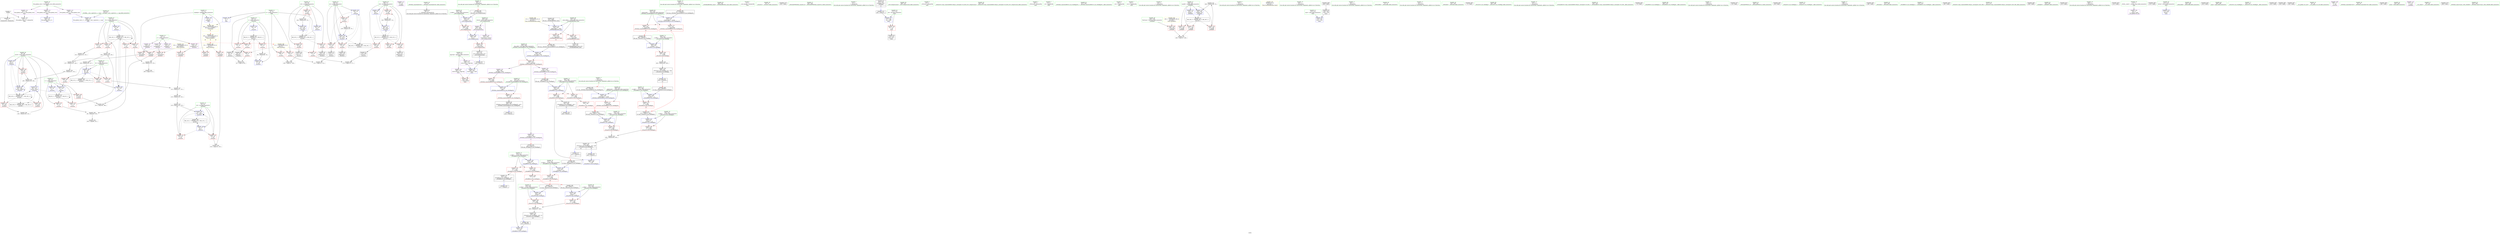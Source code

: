 digraph "SVFG" {
	label="SVFG";

	Node0x55aa714b17e0 [shape=record,color=grey,label="{NodeID: 0\nNullPtr}"];
	Node0x55aa714b17e0 -> Node0x55aa714d5370[style=solid];
	Node0x55aa714b17e0 -> Node0x55aa714d5f90[style=solid];
	Node0x55aa714e7730 [shape=record,color=grey,label="{NodeID: 360\n187 = cmp(185, 186, )\n}"];
	Node0x55aa714d6090 [shape=record,color=blue,label="{NodeID: 194\n53\<--76\ni\<--\n_Z5solvev\n}"];
	Node0x55aa714d6090 -> Node0x55aa714f3490[style=dashed];
	Node0x55aa714d3040 [shape=record,color=purple,label="{NodeID: 111\n255\<--21\n\<--.str.2\n_Z4MAINv\n}"];
	Node0x55aa714d1220 [shape=record,color=green,label="{NodeID: 28\n37\<--43\n_ZNSt8ios_base4InitD1Ev\<--_ZNSt8ios_base4InitD1Ev_field_insensitive\n}"];
	Node0x55aa714d1220 -> Node0x55aa714d5470[style=solid];
	Node0x55aa71510050 [shape=record,color=black,label="{NodeID: 471\n294 = PHI(331, )\n}"];
	Node0x55aa71510050 -> Node0x55aa714de190[style=solid];
	Node0x55aa714de670 [shape=record,color=blue,label="{NodeID: 222\n350\<--346\n__fmtfl.addr\<--__fmtfl\n_ZNSt8ios_base4setfESt13_Ios_FmtflagsS0_\n}"];
	Node0x55aa714de670 -> Node0x55aa714dac00[style=dashed];
	Node0x55aa714d9200 [shape=record,color=red,label="{NodeID: 139\n136\<--59\n\<--M\n_Z5solvev\n}"];
	Node0x55aa714d9200 -> Node0x55aa714d67e0[style=solid];
	Node0x55aa714d3b70 [shape=record,color=green,label="{NodeID: 56\n290\<--291\n_ZSt5fixedRSt8ios_base\<--_ZSt5fixedRSt8ios_base_field_insensitive\n}"];
	Node0x55aa714da8c0 [shape=record,color=red,label="{NodeID: 167\n329\<--320\n\<--__base.addr\n_ZSt5fixedRSt8ios_base\n}"];
	Node0x55aa714da8c0 -> Node0x55aa714d2410[style=solid];
	Node0x55aa714d5470 [shape=record,color=black,label="{NodeID: 84\n36\<--37\n\<--_ZNSt8ios_base4InitD1Ev\nCan only get source location for instruction, argument, global var or function.}"];
	Node0x55aa714cf060 [shape=record,color=green,label="{NodeID: 1\n7\<--1\n__dso_handle\<--dummyObj\nGlob }"];
	Node0x55aa714e78b0 [shape=record,color=grey,label="{NodeID: 361\n81 = cmp(79, 80, )\n}"];
	Node0x55aa714d6160 [shape=record,color=blue,label="{NodeID: 195\n53\<--89\ni\<--inc\n_Z5solvev\n}"];
	Node0x55aa714d6160 -> Node0x55aa714f3490[style=dashed];
	Node0x55aa714d3110 [shape=record,color=purple,label="{NodeID: 112\n455\<--23\nllvm.global_ctors_0\<--llvm.global_ctors\nGlob }"];
	Node0x55aa714d3110 -> Node0x55aa714dbca0[style=solid];
	Node0x55aa714d1320 [shape=record,color=green,label="{NodeID: 29\n50\<--51\n_Z5solvev\<--_Z5solvev_field_insensitive\n}"];
	Node0x55aa715101e0 [shape=record,color=black,label="{NodeID: 472\n302 = PHI()\n}"];
	Node0x55aa714dccd0 [shape=record,color=yellow,style=double,label="{NodeID: 389\n41V_1 = ENCHI(MR_41V_0)\npts\{321 \}\nFun[_ZSt5fixedRSt8ios_base]}"];
	Node0x55aa714dccd0 -> Node0x55aa714de330[style=dashed];
	Node0x55aa714de740 [shape=record,color=blue,label="{NodeID: 223\n352\<--347\n__mask.addr\<--__mask\n_ZNSt8ios_base4setfESt13_Ios_FmtflagsS0_\n}"];
	Node0x55aa714de740 -> Node0x55aa714dacd0[style=dashed];
	Node0x55aa714de740 -> Node0x55aa714dada0[style=dashed];
	Node0x55aa714d92d0 [shape=record,color=red,label="{NodeID: 140\n139\<--59\n\<--M\n_Z5solvev\n}"];
	Node0x55aa714d92d0 -> Node0x55aa714d68b0[style=solid];
	Node0x55aa714d3c70 [shape=record,color=green,label="{NodeID: 57\n292\<--293\n_ZNSolsEPFRSt8ios_baseS0_E\<--_ZNSolsEPFRSt8ios_baseS0_E_field_insensitive\n}"];
	Node0x55aa714da990 [shape=record,color=red,label="{NodeID: 168\n339\<--335\n\<--__n.addr\n_ZSt12setprecisioni\n}"];
	Node0x55aa714da990 -> Node0x55aa714de4d0[style=solid];
	Node0x55aa714d5570 [shape=record,color=black,label="{NodeID: 85\n79\<--78\nconv\<--\n_Z5solvev\n}"];
	Node0x55aa714d5570 -> Node0x55aa714e78b0[style=solid];
	Node0x55aa714cf0f0 [shape=record,color=green,label="{NodeID: 2\n9\<--1\n\<--dummyObj\nCan only get source location for instruction, argument, global var or function.}"];
	Node0x55aa714e7a30 [shape=record,color=grey,label="{NodeID: 362\n115 = cmp(113, 114, )\n}"];
	Node0x55aa714d6230 [shape=record,color=blue,label="{NodeID: 196\n55\<--93\nL\<--\n_Z5solvev\n}"];
	Node0x55aa714d6230 -> Node0x55aa714f6f90[style=dashed];
	Node0x55aa714d3210 [shape=record,color=purple,label="{NodeID: 113\n456\<--23\nllvm.global_ctors_1\<--llvm.global_ctors\nGlob }"];
	Node0x55aa714d3210 -> Node0x55aa714d5e90[style=solid];
	Node0x55aa714d1420 [shape=record,color=green,label="{NodeID: 30\n53\<--54\ni\<--i_field_insensitive\n_Z5solvev\n}"];
	Node0x55aa714d1420 -> Node0x55aa714d89e0[style=solid];
	Node0x55aa714d1420 -> Node0x55aa714d8ab0[style=solid];
	Node0x55aa714d1420 -> Node0x55aa714d8b80[style=solid];
	Node0x55aa714d1420 -> Node0x55aa714d6090[style=solid];
	Node0x55aa714d1420 -> Node0x55aa714d6160[style=solid];
	Node0x55aa715102b0 [shape=record,color=black,label="{NodeID: 473\n305 = PHI(237, )\n}"];
	Node0x55aa715102b0 -> Node0x55aa714de260[style=solid];
	Node0x55aa714de810 [shape=record,color=blue,label="{NodeID: 224\n354\<--361\n__old\<--\n_ZNSt8ios_base4setfESt13_Ios_FmtflagsS0_\n}"];
	Node0x55aa714de810 -> Node0x55aa714dae70[style=dashed];
	Node0x55aa714d93a0 [shape=record,color=red,label="{NodeID: 141\n124\<--61\n\<--cnt\n_Z5solvev\n}"];
	Node0x55aa714d93a0 -> Node0x55aa714e5c30[style=solid];
	Node0x55aa714d3d70 [shape=record,color=green,label="{NodeID: 58\n296\<--297\n_ZSt12setprecisioni\<--_ZSt12setprecisioni_field_insensitive\n}"];
	Node0x55aa714daa60 [shape=record,color=red,label="{NodeID: 169\n342\<--341\n\<--coerce.dive\n_ZSt12setprecisioni\n}"];
	Node0x55aa714daa60 -> Node0x55aa714d24e0[style=solid];
	Node0x55aa714d5640 [shape=record,color=black,label="{NodeID: 86\n84\<--83\nidxprom\<--\n_Z5solvev\n}"];
	Node0x55aa714cf3a0 [shape=record,color=green,label="{NodeID: 3\n15\<--1\n_ZSt3cin\<--dummyObj\nGlob }"];
	Node0x55aa714e7bb0 [shape=record,color=grey,label="{NodeID: 363\n172 = cmp(170, 171, )\n}"];
	Node0x55aa714d6300 [shape=record,color=blue,label="{NodeID: 197\n57\<--95\nR\<--\n_Z5solvev\n}"];
	Node0x55aa714d6300 -> Node0x55aa714f7490[style=dashed];
	Node0x55aa714d3310 [shape=record,color=purple,label="{NodeID: 114\n457\<--23\nllvm.global_ctors_2\<--llvm.global_ctors\nGlob }"];
	Node0x55aa714d3310 -> Node0x55aa714d5f90[style=solid];
	Node0x55aa714d14f0 [shape=record,color=green,label="{NodeID: 31\n55\<--56\nL\<--L_field_insensitive\n_Z5solvev\n}"];
	Node0x55aa714d14f0 -> Node0x55aa714d8c50[style=solid];
	Node0x55aa714d14f0 -> Node0x55aa714d8d20[style=solid];
	Node0x55aa714d14f0 -> Node0x55aa714d6230[style=solid];
	Node0x55aa714d14f0 -> Node0x55aa714d68b0[style=solid];
	Node0x55aa715103e0 [shape=record,color=black,label="{NodeID: 474\n324 = PHI(344, )\n}"];
	Node0x55aa714de8e0 [shape=record,color=blue,label="{NodeID: 225\n385\<--383\n__a.addr\<--__a\n_ZStaNRSt13_Ios_FmtflagsS_\n}"];
	Node0x55aa714de8e0 -> Node0x55aa714db010[style=dashed];
	Node0x55aa714de8e0 -> Node0x55aa714db0e0[style=dashed];
	Node0x55aa714d9470 [shape=record,color=red,label="{NodeID: 142\n132\<--61\n\<--cnt\n_Z5solvev\n}"];
	Node0x55aa714d9470 -> Node0x55aa714e7d30[style=solid];
	Node0x55aa714d3e70 [shape=record,color=green,label="{NodeID: 59\n303\<--304\n_ZStlsIcSt11char_traitsIcEERSt13basic_ostreamIT_T0_ES6_St13_Setprecision\<--_ZStlsIcSt11char_traitsIcEERSt13basic_ostreamIT_T0_ES6_St13_Setprecision_field_insensitive\n}"];
	Node0x55aa714dab30 [shape=record,color=red,label="{NodeID: 170\n359\<--348\nthis1\<--this.addr\n_ZNSt8ios_base4setfESt13_Ios_FmtflagsS0_\n}"];
	Node0x55aa714dab30 -> Node0x55aa714d81c0[style=solid];
	Node0x55aa714dab30 -> Node0x55aa714d8290[style=solid];
	Node0x55aa714dab30 -> Node0x55aa714d8360[style=solid];
	Node0x55aa714d5710 [shape=record,color=black,label="{NodeID: 87\n113\<--112\nconv6\<--\n_Z5solvev\n}"];
	Node0x55aa714d5710 -> Node0x55aa714e7a30[style=solid];
	Node0x55aa714cf430 [shape=record,color=green,label="{NodeID: 4\n16\<--1\n_ZSt4cout\<--dummyObj\nGlob }"];
	Node0x55aa714e7d30 [shape=record,color=grey,label="{NodeID: 364\n134 = cmp(132, 133, )\n}"];
	Node0x55aa714d63d0 [shape=record,color=blue,label="{NodeID: 198\n59\<--106\nM\<--div\n_Z5solvev\n}"];
	Node0x55aa714d63d0 -> Node0x55aa714d9130[style=dashed];
	Node0x55aa714d63d0 -> Node0x55aa714d9200[style=dashed];
	Node0x55aa714d63d0 -> Node0x55aa714d92d0[style=dashed];
	Node0x55aa714d63d0 -> Node0x55aa714f7990[style=dashed];
	Node0x55aa714d7e80 [shape=record,color=purple,label="{NodeID: 115\n298\<--275\ncoerce.dive\<--agg.tmp\nmain\n}"];
	Node0x55aa714d7e80 -> Node0x55aa714de190[style=solid];
	Node0x55aa714d15c0 [shape=record,color=green,label="{NodeID: 32\n57\<--58\nR\<--R_field_insensitive\n_Z5solvev\n}"];
	Node0x55aa714d15c0 -> Node0x55aa714d8df0[style=solid];
	Node0x55aa714d15c0 -> Node0x55aa714d8ec0[style=solid];
	Node0x55aa714d15c0 -> Node0x55aa714d8f90[style=solid];
	Node0x55aa714d15c0 -> Node0x55aa714d9060[style=solid];
	Node0x55aa714d15c0 -> Node0x55aa714d6300[style=solid];
	Node0x55aa714d15c0 -> Node0x55aa714d67e0[style=solid];
	Node0x55aa715104f0 [shape=record,color=black,label="{NodeID: 475\n364 = PHI(398, )\n|{<s0>25}}"];
	Node0x55aa715104f0:s0 -> Node0x55aa71512350[style=solid,color=red];
	Node0x55aa714de9b0 [shape=record,color=blue,label="{NodeID: 226\n387\<--384\n__b.addr\<--__b\n_ZStaNRSt13_Ios_FmtflagsS_\n}"];
	Node0x55aa714de9b0 -> Node0x55aa714db1b0[style=dashed];
	Node0x55aa714d9540 [shape=record,color=red,label="{NodeID: 143\n112\<--63\n\<--i4\n_Z5solvev\n}"];
	Node0x55aa714d9540 -> Node0x55aa714d5710[style=solid];
	Node0x55aa714d3f70 [shape=record,color=green,label="{NodeID: 60\n320\<--321\n__base.addr\<--__base.addr_field_insensitive\n_ZSt5fixedRSt8ios_base\n}"];
	Node0x55aa714d3f70 -> Node0x55aa714da7f0[style=solid];
	Node0x55aa714d3f70 -> Node0x55aa714da8c0[style=solid];
	Node0x55aa714d3f70 -> Node0x55aa714de330[style=solid];
	Node0x55aa714e54b0 [shape=record,color=grey,label="{NodeID: 337\n89 = Binary(88, 76, )\n}"];
	Node0x55aa714e54b0 -> Node0x55aa714d6160[style=solid];
	Node0x55aa714dac00 [shape=record,color=red,label="{NodeID: 171\n371\<--350\n\<--__fmtfl.addr\n_ZNSt8ios_base4setfESt13_Ios_FmtflagsS0_\n|{<s0>26}}"];
	Node0x55aa714dac00:s0 -> Node0x55aa71512c10[style=solid,color=red];
	Node0x55aa714d57e0 [shape=record,color=black,label="{NodeID: 88\n119\<--118\nidxprom9\<--\n_Z5solvev\n}"];
	Node0x55aa714cf4c0 [shape=record,color=green,label="{NodeID: 5\n17\<--1\n.str\<--dummyObj\nGlob }"];
	Node0x55aa714e7eb0 [shape=record,color=grey,label="{NodeID: 365\n149 = cmp(147, 148, )\n}"];
	Node0x55aa714d64a0 [shape=record,color=blue,label="{NodeID: 199\n61\<--9\ncnt\<--\n_Z5solvev\n}"];
	Node0x55aa714d64a0 -> Node0x55aa714d93a0[style=dashed];
	Node0x55aa714d64a0 -> Node0x55aa714d9470[style=dashed];
	Node0x55aa714d64a0 -> Node0x55aa714d6640[style=dashed];
	Node0x55aa714d64a0 -> Node0x55aa714f7e90[style=dashed];
	Node0x55aa714d7f50 [shape=record,color=purple,label="{NodeID: 116\n300\<--275\ncoerce.dive4\<--agg.tmp\nmain\n}"];
	Node0x55aa714d7f50 -> Node0x55aa714da720[style=solid];
	Node0x55aa714d1690 [shape=record,color=green,label="{NodeID: 33\n59\<--60\nM\<--M_field_insensitive\n_Z5solvev\n}"];
	Node0x55aa714d1690 -> Node0x55aa714d9130[style=solid];
	Node0x55aa714d1690 -> Node0x55aa714d9200[style=solid];
	Node0x55aa714d1690 -> Node0x55aa714d92d0[style=solid];
	Node0x55aa714d1690 -> Node0x55aa714d63d0[style=solid];
	Node0x55aa71510660 [shape=record,color=black,label="{NodeID: 476\n368 = PHI(382, )\n}"];
	Node0x55aa714dea80 [shape=record,color=blue,label="{NodeID: 227\n395\<--394\n\<--call\n_ZStaNRSt13_Ios_FmtflagsS_\n}"];
	Node0x55aa714d9610 [shape=record,color=red,label="{NodeID: 144\n118\<--63\n\<--i4\n_Z5solvev\n}"];
	Node0x55aa714d9610 -> Node0x55aa714d57e0[style=solid];
	Node0x55aa714d4040 [shape=record,color=green,label="{NodeID: 61\n327\<--328\n_ZNSt8ios_base4setfESt13_Ios_FmtflagsS0_\<--_ZNSt8ios_base4setfESt13_Ios_FmtflagsS0__field_insensitive\n}"];
	Node0x55aa714e5630 [shape=record,color=grey,label="{NodeID: 338\n99 = Binary(97, 98, )\n}"];
	Node0x55aa714e5630 -> Node0x55aa714e75b0[style=solid];
	Node0x55aa714dacd0 [shape=record,color=red,label="{NodeID: 172\n363\<--352\n\<--__mask.addr\n_ZNSt8ios_base4setfESt13_Ios_FmtflagsS0_\n|{<s0>24}}"];
	Node0x55aa714dacd0:s0 -> Node0x55aa71511ee0[style=solid,color=red];
	Node0x55aa714d58b0 [shape=record,color=black,label="{NodeID: 89\n147\<--146\nconv21\<--\n_Z5solvev\n}"];
	Node0x55aa714d58b0 -> Node0x55aa714e7eb0[style=solid];
	Node0x55aa714cf550 [shape=record,color=green,label="{NodeID: 6\n19\<--1\n.str.1\<--dummyObj\nGlob }"];
	Node0x55aa714f2f90 [shape=record,color=black,label="{NodeID: 366\nMR_18V_8 = PHI(MR_18V_5, MR_18V_6, )\npts\{66 \}\n}"];
	Node0x55aa714d6570 [shape=record,color=blue,label="{NodeID: 200\n63\<--76\ni4\<--\n_Z5solvev\n}"];
	Node0x55aa714d6570 -> Node0x55aa714d9540[style=dashed];
	Node0x55aa714d6570 -> Node0x55aa714d9610[style=dashed];
	Node0x55aa714d6570 -> Node0x55aa714d96e0[style=dashed];
	Node0x55aa714d6570 -> Node0x55aa714d6710[style=dashed];
	Node0x55aa714d6570 -> Node0x55aa714f8390[style=dashed];
	Node0x55aa714d8020 [shape=record,color=purple,label="{NodeID: 117\n338\<--333\n_M_n\<--retval\n_ZSt12setprecisioni\n}"];
	Node0x55aa714d8020 -> Node0x55aa714de4d0[style=solid];
	Node0x55aa714d1760 [shape=record,color=green,label="{NodeID: 34\n61\<--62\ncnt\<--cnt_field_insensitive\n_Z5solvev\n}"];
	Node0x55aa714d1760 -> Node0x55aa714d93a0[style=solid];
	Node0x55aa714d1760 -> Node0x55aa714d9470[style=solid];
	Node0x55aa714d1760 -> Node0x55aa714d64a0[style=solid];
	Node0x55aa714d1760 -> Node0x55aa714d6640[style=solid];
	Node0x55aa71510770 [shape=record,color=black,label="{NodeID: 477\n373 = PHI(425, )\n|{<s0>27}}"];
	Node0x55aa71510770:s0 -> Node0x55aa71510de0[style=solid,color=red];
	Node0x55aa714deb50 [shape=record,color=blue,label="{NodeID: 228\n400\<--399\n__a.addr\<--__a\n_ZStcoSt13_Ios_Fmtflags\n}"];
	Node0x55aa714deb50 -> Node0x55aa714db350[style=dashed];
	Node0x55aa714d96e0 [shape=record,color=red,label="{NodeID: 145\n128\<--63\n\<--i4\n_Z5solvev\n}"];
	Node0x55aa714d96e0 -> Node0x55aa714e6e30[style=solid];
	Node0x55aa714d4140 [shape=record,color=green,label="{NodeID: 62\n333\<--334\nretval\<--retval_field_insensitive\n_ZSt12setprecisioni\n}"];
	Node0x55aa714d4140 -> Node0x55aa714d8020[style=solid];
	Node0x55aa714d4140 -> Node0x55aa714d80f0[style=solid];
	Node0x55aa714e57b0 [shape=record,color=grey,label="{NodeID: 339\n183 = Binary(182, 101, )\n}"];
	Node0x55aa714e57b0 -> Node0x55aa714d6d90[style=solid];
	Node0x55aa714dada0 [shape=record,color=red,label="{NodeID: 173\n372\<--352\n\<--__mask.addr\n_ZNSt8ios_base4setfESt13_Ios_FmtflagsS0_\n|{<s0>26}}"];
	Node0x55aa714dada0:s0 -> Node0x55aa71512e20[style=solid,color=red];
	Node0x55aa714d5980 [shape=record,color=black,label="{NodeID: 90\n154\<--153\nidxprom25\<--\n_Z5solvev\n}"];
	Node0x55aa714cfd90 [shape=record,color=green,label="{NodeID: 7\n21\<--1\n.str.2\<--dummyObj\nGlob }"];
	Node0x55aa714f3490 [shape=record,color=black,label="{NodeID: 367\nMR_6V_3 = PHI(MR_6V_4, MR_6V_2, )\npts\{54 \}\n}"];
	Node0x55aa714f3490 -> Node0x55aa714d89e0[style=dashed];
	Node0x55aa714f3490 -> Node0x55aa714d8ab0[style=dashed];
	Node0x55aa714f3490 -> Node0x55aa714d8b80[style=dashed];
	Node0x55aa714f3490 -> Node0x55aa714d6160[style=dashed];
	Node0x55aa714d6640 [shape=record,color=blue,label="{NodeID: 201\n61\<--125\ncnt\<--add13\n_Z5solvev\n}"];
	Node0x55aa714d6640 -> Node0x55aa714d93a0[style=dashed];
	Node0x55aa714d6640 -> Node0x55aa714d9470[style=dashed];
	Node0x55aa714d6640 -> Node0x55aa714d6640[style=dashed];
	Node0x55aa714d6640 -> Node0x55aa714f7e90[style=dashed];
	Node0x55aa714d80f0 [shape=record,color=purple,label="{NodeID: 118\n341\<--333\ncoerce.dive\<--retval\n_ZSt12setprecisioni\n}"];
	Node0x55aa714d80f0 -> Node0x55aa714daa60[style=solid];
	Node0x55aa714d1830 [shape=record,color=green,label="{NodeID: 35\n63\<--64\ni4\<--i4_field_insensitive\n_Z5solvev\n}"];
	Node0x55aa714d1830 -> Node0x55aa714d9540[style=solid];
	Node0x55aa714d1830 -> Node0x55aa714d9610[style=solid];
	Node0x55aa714d1830 -> Node0x55aa714d96e0[style=solid];
	Node0x55aa714d1830 -> Node0x55aa714d6570[style=solid];
	Node0x55aa714d1830 -> Node0x55aa714d6710[style=solid];
	Node0x55aa715108e0 [shape=record,color=black,label="{NodeID: 478\n377 = PHI(407, )\n}"];
	Node0x55aa714dec20 [shape=record,color=blue,label="{NodeID: 229\n410\<--408\n__a.addr\<--__a\n_ZStoRRSt13_Ios_FmtflagsS_\n}"];
	Node0x55aa714dec20 -> Node0x55aa714db420[style=dashed];
	Node0x55aa714dec20 -> Node0x55aa714db4f0[style=dashed];
	Node0x55aa714d97b0 [shape=record,color=red,label="{NodeID: 146\n159\<--65\n\<--cnt18\n_Z5solvev\n}"];
	Node0x55aa714d97b0 -> Node0x55aa714e69b0[style=solid];
	Node0x55aa714d4210 [shape=record,color=green,label="{NodeID: 63\n335\<--336\n__n.addr\<--__n.addr_field_insensitive\n_ZSt12setprecisioni\n}"];
	Node0x55aa714d4210 -> Node0x55aa714da990[style=solid];
	Node0x55aa714d4210 -> Node0x55aa714de400[style=solid];
	Node0x55aa714e5930 [shape=record,color=grey,label="{NodeID: 340\n179 = Binary(174, 178, )\n}"];
	Node0x55aa714e5930 -> Node0x55aa714e7430[style=solid];
	Node0x55aa714dae70 [shape=record,color=red,label="{NodeID: 174\n380\<--354\n\<--__old\n_ZNSt8ios_base4setfESt13_Ios_FmtflagsS0_\n}"];
	Node0x55aa714dae70 -> Node0x55aa714d25b0[style=solid];
	Node0x55aa714d5a50 [shape=record,color=black,label="{NodeID: 91\n170\<--169\nconv35\<--\n_Z5solvev\n}"];
	Node0x55aa714d5a50 -> Node0x55aa714e7bb0[style=solid];
	Node0x55aa714cfe20 [shape=record,color=green,label="{NodeID: 8\n24\<--1\n\<--dummyObj\nCan only get source location for instruction, argument, global var or function.}"];
	Node0x55aa714d6710 [shape=record,color=blue,label="{NodeID: 202\n63\<--129\ni4\<--inc15\n_Z5solvev\n}"];
	Node0x55aa714d6710 -> Node0x55aa714d9540[style=dashed];
	Node0x55aa714d6710 -> Node0x55aa714d9610[style=dashed];
	Node0x55aa714d6710 -> Node0x55aa714d96e0[style=dashed];
	Node0x55aa714d6710 -> Node0x55aa714d6710[style=dashed];
	Node0x55aa714d6710 -> Node0x55aa714f8390[style=dashed];
	Node0x55aa714d81c0 [shape=record,color=purple,label="{NodeID: 119\n360\<--359\n_M_flags\<--this1\n_ZNSt8ios_base4setfESt13_Ios_FmtflagsS0_\n}"];
	Node0x55aa714d81c0 -> Node0x55aa714daf40[style=solid];
	Node0x55aa714d1900 [shape=record,color=green,label="{NodeID: 36\n65\<--66\ncnt18\<--cnt18_field_insensitive\n_Z5solvev\n}"];
	Node0x55aa714d1900 -> Node0x55aa714d97b0[style=solid];
	Node0x55aa714d1900 -> Node0x55aa714d9880[style=solid];
	Node0x55aa714d1900 -> Node0x55aa714d9950[style=solid];
	Node0x55aa714d1900 -> Node0x55aa714d9a20[style=solid];
	Node0x55aa714d1900 -> Node0x55aa714d6980[style=solid];
	Node0x55aa714d1900 -> Node0x55aa714d6b20[style=solid];
	Node0x55aa714d1900 -> Node0x55aa714d6d90[style=solid];
	Node0x55aa715109f0 [shape=record,color=black,label="{NodeID: 479\n394 = PHI(425, )\n}"];
	Node0x55aa715109f0 -> Node0x55aa714dea80[style=solid];
	Node0x55aa714decf0 [shape=record,color=blue,label="{NodeID: 230\n412\<--409\n__b.addr\<--__b\n_ZStoRRSt13_Ios_FmtflagsS_\n}"];
	Node0x55aa714decf0 -> Node0x55aa714db5c0[style=dashed];
	Node0x55aa714d9880 [shape=record,color=red,label="{NodeID: 147\n182\<--65\n\<--cnt18\n_Z5solvev\n}"];
	Node0x55aa714d9880 -> Node0x55aa714e57b0[style=solid];
	Node0x55aa714d42e0 [shape=record,color=green,label="{NodeID: 64\n348\<--349\nthis.addr\<--this.addr_field_insensitive\n_ZNSt8ios_base4setfESt13_Ios_FmtflagsS0_\n}"];
	Node0x55aa714d42e0 -> Node0x55aa714dab30[style=solid];
	Node0x55aa714d42e0 -> Node0x55aa714de5a0[style=solid];
	Node0x55aa714e5ab0 [shape=record,color=grey,label="{NodeID: 341\n260 = Binary(259, 76, )\n}"];
	Node0x55aa714e5ab0 -> Node0x55aa714ddf20[style=solid];
	Node0x55aa714daf40 [shape=record,color=red,label="{NodeID: 175\n361\<--360\n\<--_M_flags\n_ZNSt8ios_base4setfESt13_Ios_FmtflagsS0_\n}"];
	Node0x55aa714daf40 -> Node0x55aa714de810[style=solid];
	Node0x55aa714d5b20 [shape=record,color=black,label="{NodeID: 92\n176\<--175\nidxprom38\<--\n_Z5solvev\n}"];
	Node0x55aa714cff20 [shape=record,color=green,label="{NodeID: 9\n76\<--1\n\<--dummyObj\nCan only get source location for instruction, argument, global var or function.}"];
	Node0x55aa714d67e0 [shape=record,color=blue,label="{NodeID: 203\n57\<--136\nR\<--\n_Z5solvev\n}"];
	Node0x55aa714d67e0 -> Node0x55aa714f7490[style=dashed];
	Node0x55aa714d8290 [shape=record,color=purple,label="{NodeID: 120\n367\<--359\n_M_flags2\<--this1\n_ZNSt8ios_base4setfESt13_Ios_FmtflagsS0_\n|{<s0>25}}"];
	Node0x55aa714d8290:s0 -> Node0x55aa715121e0[style=solid,color=red];
	Node0x55aa714d19d0 [shape=record,color=green,label="{NodeID: 37\n67\<--68\ni19\<--i19_field_insensitive\n_Z5solvev\n}"];
	Node0x55aa714d19d0 -> Node0x55aa714d9af0[style=solid];
	Node0x55aa714d19d0 -> Node0x55aa714d9bc0[style=solid];
	Node0x55aa714d19d0 -> Node0x55aa714d9c90[style=solid];
	Node0x55aa714d19d0 -> Node0x55aa714d6a50[style=solid];
	Node0x55aa714d19d0 -> Node0x55aa714d6bf0[style=solid];
	Node0x55aa71510b60 [shape=record,color=black,label="{NodeID: 480\n419 = PHI(438, )\n}"];
	Node0x55aa71510b60 -> Node0x55aa714dedc0[style=solid];
	Node0x55aa714dedc0 [shape=record,color=blue,label="{NodeID: 231\n422\<--419\n\<--call\n_ZStoRRSt13_Ios_FmtflagsS_\n}"];
	Node0x55aa714d9950 [shape=record,color=red,label="{NodeID: 148\n185\<--65\n\<--cnt18\n_Z5solvev\n}"];
	Node0x55aa714d9950 -> Node0x55aa714e7730[style=solid];
	Node0x55aa714d43b0 [shape=record,color=green,label="{NodeID: 65\n350\<--351\n__fmtfl.addr\<--__fmtfl.addr_field_insensitive\n_ZNSt8ios_base4setfESt13_Ios_FmtflagsS0_\n}"];
	Node0x55aa714d43b0 -> Node0x55aa714dac00[style=solid];
	Node0x55aa714d43b0 -> Node0x55aa714de670[style=solid];
	Node0x55aa714fe4d0 [shape=record,color=yellow,style=double,label="{NodeID: 425\nRETMU(41V_2)\npts\{321 \}\nFun[_ZSt5fixedRSt8ios_base]}"];
	Node0x55aa714e5c30 [shape=record,color=grey,label="{NodeID: 342\n125 = Binary(124, 123, )\n}"];
	Node0x55aa714e5c30 -> Node0x55aa714d6640[style=solid];
	Node0x55aa714db010 [shape=record,color=red,label="{NodeID: 176\n391\<--385\n\<--__a.addr\n_ZStaNRSt13_Ios_FmtflagsS_\n}"];
	Node0x55aa714db010 -> Node0x55aa714db280[style=solid];
	Node0x55aa714d5bf0 [shape=record,color=black,label="{NodeID: 93\n237\<--264\n_Z4MAINv_ret\<--\n_Z4MAINv\n|{<s0>22}}"];
	Node0x55aa714d5bf0:s0 -> Node0x55aa715102b0[style=solid,color=blue];
	Node0x55aa714d0020 [shape=record,color=green,label="{NodeID: 10\n93\<--1\n\<--dummyObj\nCan only get source location for instruction, argument, global var or function.}"];
	Node0x55aa714d68b0 [shape=record,color=blue,label="{NodeID: 204\n55\<--139\nL\<--\n_Z5solvev\n}"];
	Node0x55aa714d68b0 -> Node0x55aa714f6f90[style=dashed];
	Node0x55aa714d8360 [shape=record,color=purple,label="{NodeID: 121\n376\<--359\n_M_flags5\<--this1\n_ZNSt8ios_base4setfESt13_Ios_FmtflagsS0_\n|{<s0>27}}"];
	Node0x55aa714d8360:s0 -> Node0x55aa71510ca0[style=solid,color=red];
	Node0x55aa714d1aa0 [shape=record,color=green,label="{NodeID: 38\n69\<--70\ni33\<--i33_field_insensitive\n_Z5solvev\n}"];
	Node0x55aa714d1aa0 -> Node0x55aa714d9d60[style=solid];
	Node0x55aa714d1aa0 -> Node0x55aa714d9e30[style=solid];
	Node0x55aa714d1aa0 -> Node0x55aa714d9f00[style=solid];
	Node0x55aa714d1aa0 -> Node0x55aa714d9fd0[style=solid];
	Node0x55aa714d1aa0 -> Node0x55aa714d6cc0[style=solid];
	Node0x55aa714d1aa0 -> Node0x55aa714ddd80[style=solid];
	Node0x55aa71510ca0 [shape=record,color=black,label="{NodeID: 481\n408 = PHI(376, )\n0th arg _ZStoRRSt13_Ios_FmtflagsS_ }"];
	Node0x55aa71510ca0 -> Node0x55aa714dec20[style=solid];
	Node0x55aa714dd570 [shape=record,color=yellow,style=double,label="{NodeID: 398\n30V_1 = ENCHI(MR_30V_0)\npts\{10 12 140000 \}\nFun[main]|{<s0>22}}"];
	Node0x55aa714dd570:s0 -> Node0x55aa714dcab0[style=dashed,color=red];
	Node0x55aa714dee90 [shape=record,color=blue,label="{NodeID: 232\n428\<--426\n__a.addr\<--__a\n_ZStanSt13_Ios_FmtflagsS_\n}"];
	Node0x55aa714dee90 -> Node0x55aa714db760[style=dashed];
	Node0x55aa714d9a20 [shape=record,color=red,label="{NodeID: 149\n205\<--65\n\<--cnt18\n_Z5solvev\n}"];
	Node0x55aa714d4480 [shape=record,color=green,label="{NodeID: 66\n352\<--353\n__mask.addr\<--__mask.addr_field_insensitive\n_ZNSt8ios_base4setfESt13_Ios_FmtflagsS0_\n}"];
	Node0x55aa714d4480 -> Node0x55aa714dacd0[style=solid];
	Node0x55aa714d4480 -> Node0x55aa714dada0[style=solid];
	Node0x55aa714d4480 -> Node0x55aa714de740[style=solid];
	Node0x55aa714e5db0 [shape=record,color=grey,label="{NodeID: 343\n436 = Binary(434, 435, )\n}"];
	Node0x55aa714e5db0 -> Node0x55aa714d28f0[style=solid];
	Node0x55aa714db0e0 [shape=record,color=red,label="{NodeID: 177\n395\<--385\n\<--__a.addr\n_ZStaNRSt13_Ios_FmtflagsS_\n}"];
	Node0x55aa714db0e0 -> Node0x55aa714d2680[style=solid];
	Node0x55aa714db0e0 -> Node0x55aa714dea80[style=solid];
	Node0x55aa714d5cc0 [shape=record,color=black,label="{NodeID: 94\n283\<--280\nconv\<--call\nmain\n}"];
	Node0x55aa714d5cc0 -> Node0x55aa714de0c0[style=solid];
	Node0x55aa714d0120 [shape=record,color=green,label="{NodeID: 11\n95\<--1\n\<--dummyObj\nCan only get source location for instruction, argument, global var or function.}"];
	Node0x55aa714f4890 [shape=record,color=black,label="{NodeID: 371\nMR_20V_3 = PHI(MR_20V_4, MR_20V_2, )\npts\{68 \}\n}"];
	Node0x55aa714f4890 -> Node0x55aa714d9af0[style=dashed];
	Node0x55aa714f4890 -> Node0x55aa714d9bc0[style=dashed];
	Node0x55aa714f4890 -> Node0x55aa714d9c90[style=dashed];
	Node0x55aa714f4890 -> Node0x55aa714d6bf0[style=dashed];
	Node0x55aa714d6980 [shape=record,color=blue,label="{NodeID: 205\n65\<--9\ncnt18\<--\n_Z5solvev\n}"];
	Node0x55aa714d6980 -> Node0x55aa714d97b0[style=dashed];
	Node0x55aa714d6980 -> Node0x55aa714d6b20[style=dashed];
	Node0x55aa714d6980 -> Node0x55aa714f6590[style=dashed];
	Node0x55aa714d8430 [shape=record,color=red,label="{NodeID: 122\n80\<--8\n\<--n\n_Z5solvev\n}"];
	Node0x55aa714d8430 -> Node0x55aa714e78b0[style=solid];
	Node0x55aa714d1b70 [shape=record,color=green,label="{NodeID: 39\n72\<--73\n_ZNSirsERx\<--_ZNSirsERx_field_insensitive\n}"];
	Node0x55aa71510de0 [shape=record,color=black,label="{NodeID: 482\n409 = PHI(373, )\n1st arg _ZStoRRSt13_Ios_FmtflagsS_ }"];
	Node0x55aa71510de0 -> Node0x55aa714decf0[style=solid];
	Node0x55aa714dd680 [shape=record,color=yellow,style=double,label="{NodeID: 399\n2V_1 = ENCHI(MR_2V_0)\npts\{10 \}\nFun[_Z5solvev]}"];
	Node0x55aa714dd680 -> Node0x55aa714d8430[style=dashed];
	Node0x55aa714dd680 -> Node0x55aa714d8500[style=dashed];
	Node0x55aa714dd680 -> Node0x55aa714d85d0[style=dashed];
	Node0x55aa714dd680 -> Node0x55aa714d86a0[style=dashed];
	Node0x55aa714def60 [shape=record,color=blue,label="{NodeID: 233\n430\<--427\n__b.addr\<--__b\n_ZStanSt13_Ios_FmtflagsS_\n}"];
	Node0x55aa714def60 -> Node0x55aa714db830[style=dashed];
	Node0x55aa714d9af0 [shape=record,color=red,label="{NodeID: 150\n146\<--67\n\<--i19\n_Z5solvev\n}"];
	Node0x55aa714d9af0 -> Node0x55aa714d58b0[style=solid];
	Node0x55aa714d4550 [shape=record,color=green,label="{NodeID: 67\n354\<--355\n__old\<--__old_field_insensitive\n_ZNSt8ios_base4setfESt13_Ios_FmtflagsS0_\n}"];
	Node0x55aa714d4550 -> Node0x55aa714dae70[style=solid];
	Node0x55aa714d4550 -> Node0x55aa714de810[style=solid];
	Node0x55aa714e5f30 [shape=record,color=grey,label="{NodeID: 344\n449 = Binary(447, 448, )\n}"];
	Node0x55aa714e5f30 -> Node0x55aa714d29c0[style=solid];
	Node0x55aa714db1b0 [shape=record,color=red,label="{NodeID: 178\n393\<--387\n\<--__b.addr\n_ZStaNRSt13_Ios_FmtflagsS_\n|{<s0>28}}"];
	Node0x55aa714db1b0:s0 -> Node0x55aa71512e20[style=solid,color=red];
	Node0x55aa714d5d90 [shape=record,color=black,label="{NodeID: 95\n270\<--307\nmain_ret\<--\nmain\n}"];
	Node0x55aa714d0220 [shape=record,color=green,label="{NodeID: 12\n101\<--1\n\<--dummyObj\nCan only get source location for instruction, argument, global var or function.}"];
	Node0x55aa714f4d90 [shape=record,color=black,label="{NodeID: 372\nMR_28V_3 = PHI(MR_28V_4, MR_28V_2, )\npts\{241 \}\n}"];
	Node0x55aa714f4d90 -> Node0x55aa714da3e0[style=dashed];
	Node0x55aa714f4d90 -> Node0x55aa714da4b0[style=dashed];
	Node0x55aa714f4d90 -> Node0x55aa714da580[style=dashed];
	Node0x55aa714f4d90 -> Node0x55aa714ddf20[style=dashed];
	Node0x55aa714d6a50 [shape=record,color=blue,label="{NodeID: 206\n67\<--76\ni19\<--\n_Z5solvev\n}"];
	Node0x55aa714d6a50 -> Node0x55aa714f4890[style=dashed];
	Node0x55aa714d8500 [shape=record,color=red,label="{NodeID: 123\n114\<--8\n\<--n\n_Z5solvev\n}"];
	Node0x55aa714d8500 -> Node0x55aa714e7a30[style=solid];
	Node0x55aa714d1c70 [shape=record,color=green,label="{NodeID: 40\n191\<--192\n_ZNSolsEi\<--_ZNSolsEi_field_insensitive\n}"];
	Node0x55aa71511be0 [shape=record,color=black,label="{NodeID: 483\n71 = PHI()\n}"];
	Node0x55aa714dd790 [shape=record,color=yellow,style=double,label="{NodeID: 400\n4V_1 = ENCHI(MR_4V_0)\npts\{12 \}\nFun[_Z5solvev]}"];
	Node0x55aa714dd790 -> Node0x55aa714d8770[style=dashed];
	Node0x55aa714dd790 -> Node0x55aa714d8840[style=dashed];
	Node0x55aa714dd790 -> Node0x55aa714d8910[style=dashed];
	Node0x55aa714df030 [shape=record,color=blue,label="{NodeID: 234\n441\<--439\n__a.addr\<--__a\n_ZStorSt13_Ios_FmtflagsS_\n}"];
	Node0x55aa714df030 -> Node0x55aa714db900[style=dashed];
	Node0x55aa714d9bc0 [shape=record,color=red,label="{NodeID: 151\n153\<--67\n\<--i19\n_Z5solvev\n}"];
	Node0x55aa714d9bc0 -> Node0x55aa714d5980[style=solid];
	Node0x55aa714d4620 [shape=record,color=green,label="{NodeID: 68\n365\<--366\n_ZStcoSt13_Ios_Fmtflags\<--_ZStcoSt13_Ios_Fmtflags_field_insensitive\n}"];
	Node0x55aa714e60b0 [shape=record,color=grey,label="{NodeID: 345\n105 = Binary(103, 104, )\n}"];
	Node0x55aa714e60b0 -> Node0x55aa714e66b0[style=solid];
	Node0x55aa714db280 [shape=record,color=red,label="{NodeID: 179\n392\<--391\n\<--\n_ZStaNRSt13_Ios_FmtflagsS_\n|{<s0>28}}"];
	Node0x55aa714db280:s0 -> Node0x55aa71512c10[style=solid,color=red];
	Node0x55aa714d2410 [shape=record,color=black,label="{NodeID: 96\n318\<--329\n_ZSt5fixedRSt8ios_base_ret\<--\n_ZSt5fixedRSt8ios_base\n}"];
	Node0x55aa714d0320 [shape=record,color=green,label="{NodeID: 13\n107\<--1\n\<--dummyObj\nCan only get source location for instruction, argument, global var or function.}"];
	Node0x55aa714d6b20 [shape=record,color=blue,label="{NodeID: 207\n65\<--160\ncnt18\<--add29\n_Z5solvev\n}"];
	Node0x55aa714d6b20 -> Node0x55aa714d97b0[style=dashed];
	Node0x55aa714d6b20 -> Node0x55aa714d6b20[style=dashed];
	Node0x55aa714d6b20 -> Node0x55aa714f6590[style=dashed];
	Node0x55aa714d85d0 [shape=record,color=red,label="{NodeID: 124\n148\<--8\n\<--n\n_Z5solvev\n}"];
	Node0x55aa714d85d0 -> Node0x55aa714e7eb0[style=solid];
	Node0x55aa714d1d70 [shape=record,color=green,label="{NodeID: 41\n194\<--195\n_ZSt4endlIcSt11char_traitsIcEERSt13basic_ostreamIT_T0_ES6_\<--_ZSt4endlIcSt11char_traitsIcEERSt13basic_ostreamIT_T0_ES6__field_insensitive\n}"];
	Node0x55aa71511d40 [shape=record,color=black,label="{NodeID: 484\n74 = PHI()\n}"];
	Node0x55aa714df100 [shape=record,color=blue,label="{NodeID: 235\n443\<--440\n__b.addr\<--__b\n_ZStorSt13_Ios_FmtflagsS_\n}"];
	Node0x55aa714df100 -> Node0x55aa714db9d0[style=dashed];
	Node0x55aa714d9c90 [shape=record,color=red,label="{NodeID: 152\n163\<--67\n\<--i19\n_Z5solvev\n}"];
	Node0x55aa714d9c90 -> Node0x55aa714e6230[style=solid];
	Node0x55aa714d4720 [shape=record,color=green,label="{NodeID: 69\n369\<--370\n_ZStaNRSt13_Ios_FmtflagsS_\<--_ZStaNRSt13_Ios_FmtflagsS__field_insensitive\n}"];
	Node0x55aa714e6230 [shape=record,color=grey,label="{NodeID: 346\n164 = Binary(163, 76, )\n}"];
	Node0x55aa714e6230 -> Node0x55aa714d6bf0[style=solid];
	Node0x55aa714db350 [shape=record,color=red,label="{NodeID: 180\n403\<--400\n\<--__a.addr\n_ZStcoSt13_Ios_Fmtflags\n}"];
	Node0x55aa714db350 -> Node0x55aa714e7130[style=solid];
	Node0x55aa714d24e0 [shape=record,color=black,label="{NodeID: 97\n331\<--342\n_ZSt12setprecisioni_ret\<--\n_ZSt12setprecisioni\n|{<s0>20}}"];
	Node0x55aa714d24e0:s0 -> Node0x55aa71510050[style=solid,color=blue];
	Node0x55aa714d0420 [shape=record,color=green,label="{NodeID: 14\n264\<--1\n\<--dummyObj\nCan only get source location for instruction, argument, global var or function.}"];
	Node0x55aa7150dcc0 [shape=record,color=black,label="{NodeID: 457\n35 = PHI()\n}"];
	Node0x55aa714d6bf0 [shape=record,color=blue,label="{NodeID: 208\n67\<--164\ni19\<--inc31\n_Z5solvev\n}"];
	Node0x55aa714d6bf0 -> Node0x55aa714f4890[style=dashed];
	Node0x55aa714d86a0 [shape=record,color=red,label="{NodeID: 125\n171\<--8\n\<--n\n_Z5solvev\n}"];
	Node0x55aa714d86a0 -> Node0x55aa714e7bb0[style=solid];
	Node0x55aa714d1e70 [shape=record,color=green,label="{NodeID: 42\n196\<--197\n_ZNSolsEPFRSoS_E\<--_ZNSolsEPFRSoS_E_field_insensitive\n}"];
	Node0x55aa71511e10 [shape=record,color=black,label="{NodeID: 485\n86 = PHI()\n}"];
	Node0x55aa714d9d60 [shape=record,color=red,label="{NodeID: 153\n169\<--69\n\<--i33\n_Z5solvev\n}"];
	Node0x55aa714d9d60 -> Node0x55aa714d5a50[style=solid];
	Node0x55aa714d4820 [shape=record,color=green,label="{NodeID: 70\n374\<--375\n_ZStanSt13_Ios_FmtflagsS_\<--_ZStanSt13_Ios_FmtflagsS__field_insensitive\n}"];
	Node0x55aa714e63b0 [shape=record,color=grey,label="{NodeID: 347\n122 = Binary(117, 121, )\n}"];
	Node0x55aa714e63b0 -> Node0x55aa714e6530[style=solid];
	Node0x55aa714db420 [shape=record,color=red,label="{NodeID: 181\n416\<--410\n\<--__a.addr\n_ZStoRRSt13_Ios_FmtflagsS_\n}"];
	Node0x55aa714db420 -> Node0x55aa714db690[style=solid];
	Node0x55aa714d25b0 [shape=record,color=black,label="{NodeID: 98\n344\<--380\n_ZNSt8ios_base4setfESt13_Ios_FmtflagsS0__ret\<--\n_ZNSt8ios_base4setfESt13_Ios_FmtflagsS0_\n|{<s0>23}}"];
	Node0x55aa714d25b0:s0 -> Node0x55aa715103e0[style=solid,color=blue];
	Node0x55aa714d0520 [shape=record,color=green,label="{NodeID: 15\n286\<--1\n\<--dummyObj\nCan only get source location for instruction, argument, global var or function.}"];
	Node0x55aa710eedf0 [shape=record,color=black,label="{NodeID: 458\n190 = PHI()\n}"];
	Node0x55aa714d6cc0 [shape=record,color=blue,label="{NodeID: 209\n69\<--76\ni33\<--\n_Z5solvev\n}"];
	Node0x55aa714d6cc0 -> Node0x55aa714f6a90[style=dashed];
	Node0x55aa714d8770 [shape=record,color=red,label="{NodeID: 126\n133\<--11\n\<--myRank\n_Z5solvev\n}"];
	Node0x55aa714d8770 -> Node0x55aa714e7d30[style=solid];
	Node0x55aa714d1f70 [shape=record,color=green,label="{NodeID: 43\n207\<--208\n_ZNSolsEx\<--_ZNSolsEx_field_insensitive\n}"];
	Node0x55aa71511ee0 [shape=record,color=black,label="{NodeID: 486\n399 = PHI(363, )\n0th arg _ZStcoSt13_Ios_Fmtflags }"];
	Node0x55aa71511ee0 -> Node0x55aa714deb50[style=solid];
	Node0x55aa714d9e30 [shape=record,color=red,label="{NodeID: 154\n175\<--69\n\<--i33\n_Z5solvev\n}"];
	Node0x55aa714d9e30 -> Node0x55aa714d5b20[style=solid];
	Node0x55aa714d4920 [shape=record,color=green,label="{NodeID: 71\n378\<--379\n_ZStoRRSt13_Ios_FmtflagsS_\<--_ZStoRRSt13_Ios_FmtflagsS__field_insensitive\n}"];
	Node0x55aa714e6530 [shape=record,color=grey,label="{NodeID: 348\n123 = Binary(122, 101, )\n}"];
	Node0x55aa714e6530 -> Node0x55aa714e5c30[style=solid];
	Node0x55aa714db4f0 [shape=record,color=red,label="{NodeID: 182\n422\<--410\n\<--__a.addr\n_ZStoRRSt13_Ios_FmtflagsS_\n}"];
	Node0x55aa714db4f0 -> Node0x55aa714d2820[style=solid];
	Node0x55aa714db4f0 -> Node0x55aa714dedc0[style=solid];
	Node0x55aa714d2680 [shape=record,color=black,label="{NodeID: 99\n382\<--395\n_ZStaNRSt13_Ios_FmtflagsS__ret\<--\n_ZStaNRSt13_Ios_FmtflagsS_\n|{<s0>25}}"];
	Node0x55aa714d2680:s0 -> Node0x55aa71510660[style=solid,color=blue];
	Node0x55aa714d0620 [shape=record,color=green,label="{NodeID: 16\n295\<--1\n\<--dummyObj\nCan only get source location for instruction, argument, global var or function.|{<s0>20}}"];
	Node0x55aa714d0620:s0 -> Node0x55aa71512ad0[style=solid,color=red];
	Node0x55aa7150f3d0 [shape=record,color=black,label="{NodeID: 459\n193 = PHI()\n}"];
	Node0x55aa714f6590 [shape=record,color=black,label="{NodeID: 376\nMR_18V_5 = PHI(MR_18V_7, MR_18V_3, )\npts\{66 \}\n}"];
	Node0x55aa714f6590 -> Node0x55aa714d9880[style=dashed];
	Node0x55aa714f6590 -> Node0x55aa714d9a20[style=dashed];
	Node0x55aa714f6590 -> Node0x55aa714d6d90[style=dashed];
	Node0x55aa714f6590 -> Node0x55aa714f2f90[style=dashed];
	Node0x55aa714f6590 -> Node0x55aa714f6590[style=dashed];
	Node0x55aa714d6d90 [shape=record,color=blue,label="{NodeID: 210\n65\<--183\ncnt18\<--inc42\n_Z5solvev\n}"];
	Node0x55aa714d6d90 -> Node0x55aa714d9950[style=dashed];
	Node0x55aa714d6d90 -> Node0x55aa714f2f90[style=dashed];
	Node0x55aa714d6d90 -> Node0x55aa714f6590[style=dashed];
	Node0x55aa714d8840 [shape=record,color=red,label="{NodeID: 127\n186\<--11\n\<--myRank\n_Z5solvev\n}"];
	Node0x55aa714d8840 -> Node0x55aa714e7730[style=solid];
	Node0x55aa714d2070 [shape=record,color=green,label="{NodeID: 44\n211\<--212\n_ZStlsISt11char_traitsIcEERSt13basic_ostreamIcT_ES5_PKc\<--_ZStlsISt11char_traitsIcEERSt13basic_ostreamIcT_ES5_PKc_field_insensitive\n}"];
	Node0x55aa71512110 [shape=record,color=black,label="{NodeID: 487\n319 = PHI()\n0th arg _ZSt5fixedRSt8ios_base }"];
	Node0x55aa71512110 -> Node0x55aa714de330[style=solid];
	Node0x55aa714d9f00 [shape=record,color=red,label="{NodeID: 155\n189\<--69\n\<--i33\n_Z5solvev\n}"];
	Node0x55aa714d4a20 [shape=record,color=green,label="{NodeID: 72\n385\<--386\n__a.addr\<--__a.addr_field_insensitive\n_ZStaNRSt13_Ios_FmtflagsS_\n}"];
	Node0x55aa714d4a20 -> Node0x55aa714db010[style=solid];
	Node0x55aa714d4a20 -> Node0x55aa714db0e0[style=solid];
	Node0x55aa714d4a20 -> Node0x55aa714de8e0[style=solid];
	Node0x55aa714e66b0 [shape=record,color=grey,label="{NodeID: 349\n106 = Binary(105, 107, )\n}"];
	Node0x55aa714e66b0 -> Node0x55aa714d63d0[style=solid];
	Node0x55aa714db5c0 [shape=record,color=red,label="{NodeID: 183\n418\<--412\n\<--__b.addr\n_ZStoRRSt13_Ios_FmtflagsS_\n|{<s0>29}}"];
	Node0x55aa714db5c0:s0 -> Node0x55aa715125d0[style=solid,color=red];
	Node0x55aa714d2750 [shape=record,color=black,label="{NodeID: 100\n398\<--404\n_ZStcoSt13_Ios_Fmtflags_ret\<--neg\n_ZStcoSt13_Ios_Fmtflags\n|{<s0>24}}"];
	Node0x55aa714d2750:s0 -> Node0x55aa715104f0[style=solid,color=blue];
	Node0x55aa714d0720 [shape=record,color=green,label="{NodeID: 17\n325\<--1\n\<--dummyObj\nCan only get source location for instruction, argument, global var or function.|{<s0>23}}"];
	Node0x55aa714d0720:s0 -> Node0x55aa71512850[style=solid,color=red];
	Node0x55aa7150f4a0 [shape=record,color=black,label="{NodeID: 460\n206 = PHI()\n}"];
	Node0x55aa714f6a90 [shape=record,color=black,label="{NodeID: 377\nMR_22V_3 = PHI(MR_22V_4, MR_22V_2, )\npts\{70 \}\n}"];
	Node0x55aa714f6a90 -> Node0x55aa714d9d60[style=dashed];
	Node0x55aa714f6a90 -> Node0x55aa714d9e30[style=dashed];
	Node0x55aa714f6a90 -> Node0x55aa714d9f00[style=dashed];
	Node0x55aa714f6a90 -> Node0x55aa714d9fd0[style=dashed];
	Node0x55aa714f6a90 -> Node0x55aa714ddd80[style=dashed];
	Node0x55aa714ddd80 [shape=record,color=blue,label="{NodeID: 211\n69\<--202\ni33\<--inc50\n_Z5solvev\n}"];
	Node0x55aa714ddd80 -> Node0x55aa714f6a90[style=dashed];
	Node0x55aa714d8910 [shape=record,color=red,label="{NodeID: 128\n213\<--11\n\<--myRank\n_Z5solvev\n}"];
	Node0x55aa714d2170 [shape=record,color=green,label="{NodeID: 45\n235\<--236\n_Z4MAINv\<--_Z4MAINv_field_insensitive\n}"];
	Node0x55aa715121e0 [shape=record,color=black,label="{NodeID: 488\n383 = PHI(367, )\n0th arg _ZStaNRSt13_Ios_FmtflagsS_ }"];
	Node0x55aa715121e0 -> Node0x55aa714de8e0[style=solid];
	Node0x55aa714d9fd0 [shape=record,color=red,label="{NodeID: 156\n201\<--69\n\<--i33\n_Z5solvev\n}"];
	Node0x55aa714d9fd0 -> Node0x55aa714e6fb0[style=solid];
	Node0x55aa714d4af0 [shape=record,color=green,label="{NodeID: 73\n387\<--388\n__b.addr\<--__b.addr_field_insensitive\n_ZStaNRSt13_Ios_FmtflagsS_\n}"];
	Node0x55aa714d4af0 -> Node0x55aa714db1b0[style=solid];
	Node0x55aa714d4af0 -> Node0x55aa714de9b0[style=solid];
	Node0x55aa714e6830 [shape=record,color=grey,label="{NodeID: 350\n152 = Binary(151, 101, )\n}"];
	Node0x55aa714e6830 -> Node0x55aa714e6b30[style=solid];
	Node0x55aa714db690 [shape=record,color=red,label="{NodeID: 184\n417\<--416\n\<--\n_ZStoRRSt13_Ios_FmtflagsS_\n|{<s0>29}}"];
	Node0x55aa714db690:s0 -> Node0x55aa71512490[style=solid,color=red];
	Node0x55aa714d2820 [shape=record,color=black,label="{NodeID: 101\n407\<--422\n_ZStoRRSt13_Ios_FmtflagsS__ret\<--\n_ZStoRRSt13_Ios_FmtflagsS_\n|{<s0>27}}"];
	Node0x55aa714d2820:s0 -> Node0x55aa715108e0[style=solid,color=blue];
	Node0x55aa714d0820 [shape=record,color=green,label="{NodeID: 18\n326\<--1\n\<--dummyObj\nCan only get source location for instruction, argument, global var or function.|{<s0>23}}"];
	Node0x55aa714d0820:s0 -> Node0x55aa71512990[style=solid,color=red];
	Node0x55aa7150f5d0 [shape=record,color=black,label="{NodeID: 461\n210 = PHI()\n}"];
	Node0x55aa714f6f90 [shape=record,color=black,label="{NodeID: 378\nMR_8V_3 = PHI(MR_8V_4, MR_8V_2, )\npts\{56 \}\n}"];
	Node0x55aa714f6f90 -> Node0x55aa714d8c50[style=dashed];
	Node0x55aa714f6f90 -> Node0x55aa714d8d20[style=dashed];
	Node0x55aa714f6f90 -> Node0x55aa714d68b0[style=dashed];
	Node0x55aa714f6f90 -> Node0x55aa714f6f90[style=dashed];
	Node0x55aa714dde50 [shape=record,color=blue,label="{NodeID: 212\n240\<--76\ncaseID\<--\n_Z4MAINv\n}"];
	Node0x55aa714dde50 -> Node0x55aa714f4d90[style=dashed];
	Node0x55aa714d89e0 [shape=record,color=red,label="{NodeID: 129\n78\<--53\n\<--i\n_Z5solvev\n}"];
	Node0x55aa714d89e0 -> Node0x55aa714d5570[style=solid];
	Node0x55aa714d2270 [shape=record,color=green,label="{NodeID: 46\n238\<--239\nTestCase\<--TestCase_field_insensitive\n_Z4MAINv\n}"];
	Node0x55aa714d2270 -> Node0x55aa714da310[style=solid];
	Node0x55aa71512350 [shape=record,color=black,label="{NodeID: 489\n384 = PHI(364, )\n1st arg _ZStaNRSt13_Ios_FmtflagsS_ }"];
	Node0x55aa71512350 -> Node0x55aa714de9b0[style=solid];
	Node0x55aa714da0a0 [shape=record,color=red,label="{NodeID: 157\n121\<--120\n\<--arrayidx10\n_Z5solvev\n}"];
	Node0x55aa714da0a0 -> Node0x55aa714e63b0[style=solid];
	Node0x55aa714d4bc0 [shape=record,color=green,label="{NodeID: 74\n400\<--401\n__a.addr\<--__a.addr_field_insensitive\n_ZStcoSt13_Ios_Fmtflags\n}"];
	Node0x55aa714d4bc0 -> Node0x55aa714db350[style=solid];
	Node0x55aa714d4bc0 -> Node0x55aa714deb50[style=solid];
	Node0x55aa714e69b0 [shape=record,color=grey,label="{NodeID: 351\n160 = Binary(159, 158, )\n}"];
	Node0x55aa714e69b0 -> Node0x55aa714d6b20[style=solid];
	Node0x55aa714db760 [shape=record,color=red,label="{NodeID: 185\n434\<--428\n\<--__a.addr\n_ZStanSt13_Ios_FmtflagsS_\n}"];
	Node0x55aa714db760 -> Node0x55aa714e5db0[style=solid];
	Node0x55aa714d28f0 [shape=record,color=black,label="{NodeID: 102\n425\<--436\n_ZStanSt13_Ios_FmtflagsS__ret\<--and\n_ZStanSt13_Ios_FmtflagsS_\n|{<s0>26|<s1>28}}"];
	Node0x55aa714d28f0:s0 -> Node0x55aa71510770[style=solid,color=blue];
	Node0x55aa714d28f0:s1 -> Node0x55aa715109f0[style=solid,color=blue];
	Node0x55aa714d0920 [shape=record,color=green,label="{NodeID: 19\n405\<--1\n\<--dummyObj\nCan only get source location for instruction, argument, global var or function.}"];
	Node0x55aa7150f7b0 [shape=record,color=black,label="{NodeID: 462\n214 = PHI()\n}"];
	Node0x55aa714f7490 [shape=record,color=black,label="{NodeID: 379\nMR_10V_3 = PHI(MR_10V_5, MR_10V_2, )\npts\{58 \}\n}"];
	Node0x55aa714f7490 -> Node0x55aa714d8df0[style=dashed];
	Node0x55aa714f7490 -> Node0x55aa714d8ec0[style=dashed];
	Node0x55aa714f7490 -> Node0x55aa714d8f90[style=dashed];
	Node0x55aa714f7490 -> Node0x55aa714d9060[style=dashed];
	Node0x55aa714f7490 -> Node0x55aa714d67e0[style=dashed];
	Node0x55aa714f7490 -> Node0x55aa714f7490[style=dashed];
	Node0x55aa714ddf20 [shape=record,color=blue,label="{NodeID: 213\n240\<--260\ncaseID\<--inc\n_Z4MAINv\n}"];
	Node0x55aa714ddf20 -> Node0x55aa714f4d90[style=dashed];
	Node0x55aa714d8ab0 [shape=record,color=red,label="{NodeID: 130\n83\<--53\n\<--i\n_Z5solvev\n}"];
	Node0x55aa714d8ab0 -> Node0x55aa714d5640[style=solid];
	Node0x55aa714d2340 [shape=record,color=green,label="{NodeID: 47\n240\<--241\ncaseID\<--caseID_field_insensitive\n_Z4MAINv\n}"];
	Node0x55aa714d2340 -> Node0x55aa714da3e0[style=solid];
	Node0x55aa714d2340 -> Node0x55aa714da4b0[style=solid];
	Node0x55aa714d2340 -> Node0x55aa714da580[style=solid];
	Node0x55aa714d2340 -> Node0x55aa714dde50[style=solid];
	Node0x55aa714d2340 -> Node0x55aa714ddf20[style=solid];
	Node0x55aa71512490 [shape=record,color=black,label="{NodeID: 490\n439 = PHI(417, )\n0th arg _ZStorSt13_Ios_FmtflagsS_ }"];
	Node0x55aa71512490 -> Node0x55aa714df030[style=solid];
	Node0x55aa714da170 [shape=record,color=red,label="{NodeID: 158\n156\<--155\n\<--arrayidx26\n_Z5solvev\n}"];
	Node0x55aa714da170 -> Node0x55aa714e6b30[style=solid];
	Node0x55aa714d4c90 [shape=record,color=green,label="{NodeID: 75\n410\<--411\n__a.addr\<--__a.addr_field_insensitive\n_ZStoRRSt13_Ios_FmtflagsS_\n}"];
	Node0x55aa714d4c90 -> Node0x55aa714db420[style=solid];
	Node0x55aa714d4c90 -> Node0x55aa714db4f0[style=solid];
	Node0x55aa714d4c90 -> Node0x55aa714dec20[style=solid];
	Node0x55aa714e6b30 [shape=record,color=grey,label="{NodeID: 352\n157 = Binary(152, 156, )\n}"];
	Node0x55aa714e6b30 -> Node0x55aa714e6cb0[style=solid];
	Node0x55aa714db830 [shape=record,color=red,label="{NodeID: 186\n435\<--430\n\<--__b.addr\n_ZStanSt13_Ios_FmtflagsS_\n}"];
	Node0x55aa714db830 -> Node0x55aa714e5db0[style=solid];
	Node0x55aa714d29c0 [shape=record,color=black,label="{NodeID: 103\n438\<--449\n_ZStorSt13_Ios_FmtflagsS__ret\<--or\n_ZStorSt13_Ios_FmtflagsS_\n|{<s0>29}}"];
	Node0x55aa714d29c0:s0 -> Node0x55aa71510b60[style=solid,color=blue];
	Node0x55aa714d0a20 [shape=record,color=green,label="{NodeID: 20\n4\<--6\n_ZStL8__ioinit\<--_ZStL8__ioinit_field_insensitive\nGlob }"];
	Node0x55aa714d0a20 -> Node0x55aa714d2a90[style=solid];
	Node0x55aa7150f880 [shape=record,color=black,label="{NodeID: 463\n215 = PHI()\n}"];
	Node0x55aa714f7990 [shape=record,color=black,label="{NodeID: 380\nMR_12V_2 = PHI(MR_12V_3, MR_12V_1, )\npts\{60 \}\n}"];
	Node0x55aa714f7990 -> Node0x55aa714d63d0[style=dashed];
	Node0x55aa714ddff0 [shape=record,color=blue,label="{NodeID: 214\n271\<--264\nretval\<--\nmain\n}"];
	Node0x55aa714d8b80 [shape=record,color=red,label="{NodeID: 131\n88\<--53\n\<--i\n_Z5solvev\n}"];
	Node0x55aa714d8b80 -> Node0x55aa714e54b0[style=solid];
	Node0x55aa714d3430 [shape=record,color=green,label="{NodeID: 48\n243\<--244\n_ZNSirsERi\<--_ZNSirsERi_field_insensitive\n}"];
	Node0x55aa715125d0 [shape=record,color=black,label="{NodeID: 491\n440 = PHI(418, )\n1st arg _ZStorSt13_Ios_FmtflagsS_ }"];
	Node0x55aa715125d0 -> Node0x55aa714df100[style=solid];
	Node0x55aa714da240 [shape=record,color=red,label="{NodeID: 159\n178\<--177\n\<--arrayidx39\n_Z5solvev\n}"];
	Node0x55aa714da240 -> Node0x55aa714e5930[style=solid];
	Node0x55aa714d4d60 [shape=record,color=green,label="{NodeID: 76\n412\<--413\n__b.addr\<--__b.addr_field_insensitive\n_ZStoRRSt13_Ios_FmtflagsS_\n}"];
	Node0x55aa714d4d60 -> Node0x55aa714db5c0[style=solid];
	Node0x55aa714d4d60 -> Node0x55aa714decf0[style=solid];
	Node0x55aa714e6cb0 [shape=record,color=grey,label="{NodeID: 353\n158 = Binary(157, 101, )\n}"];
	Node0x55aa714e6cb0 -> Node0x55aa714e69b0[style=solid];
	Node0x55aa714db900 [shape=record,color=red,label="{NodeID: 187\n447\<--441\n\<--__a.addr\n_ZStorSt13_Ios_FmtflagsS_\n}"];
	Node0x55aa714db900 -> Node0x55aa714e5f30[style=solid];
	Node0x55aa714d2a90 [shape=record,color=purple,label="{NodeID: 104\n34\<--4\n\<--_ZStL8__ioinit\n__cxx_global_var_init\n}"];
	Node0x55aa714d0b20 [shape=record,color=green,label="{NodeID: 21\n8\<--10\nn\<--n_field_insensitive\nGlob }"];
	Node0x55aa714d0b20 -> Node0x55aa714d8430[style=solid];
	Node0x55aa714d0b20 -> Node0x55aa714d8500[style=solid];
	Node0x55aa714d0b20 -> Node0x55aa714d85d0[style=solid];
	Node0x55aa714d0b20 -> Node0x55aa714d86a0[style=solid];
	Node0x55aa714d0b20 -> Node0x55aa714dbaa0[style=solid];
	Node0x55aa7150f950 [shape=record,color=black,label="{NodeID: 464\n242 = PHI()\n}"];
	Node0x55aa714f7e90 [shape=record,color=black,label="{NodeID: 381\nMR_14V_2 = PHI(MR_14V_4, MR_14V_1, )\npts\{62 \}\n}"];
	Node0x55aa714f7e90 -> Node0x55aa714d64a0[style=dashed];
	Node0x55aa714de0c0 [shape=record,color=blue,label="{NodeID: 215\n273\<--283\nstart\<--conv\nmain\n}"];
	Node0x55aa714d8c50 [shape=record,color=red,label="{NodeID: 132\n98\<--55\n\<--L\n_Z5solvev\n}"];
	Node0x55aa714d8c50 -> Node0x55aa714e5630[style=solid];
	Node0x55aa714d3530 [shape=record,color=green,label="{NodeID: 49\n268\<--269\nmain\<--main_field_insensitive\n}"];
	Node0x55aa71512710 [shape=record,color=black,label="{NodeID: 492\n345 = PHI(323, )\n0th arg _ZNSt8ios_base4setfESt13_Ios_FmtflagsS0_ }"];
	Node0x55aa71512710 -> Node0x55aa714de5a0[style=solid];
	Node0x55aa714da310 [shape=record,color=red,label="{NodeID: 160\n248\<--238\n\<--TestCase\n_Z4MAINv\n}"];
	Node0x55aa714da310 -> Node0x55aa714e72b0[style=solid];
	Node0x55aa714d4e30 [shape=record,color=green,label="{NodeID: 77\n420\<--421\n_ZStorSt13_Ios_FmtflagsS_\<--_ZStorSt13_Ios_FmtflagsS__field_insensitive\n}"];
	Node0x55aa714e6e30 [shape=record,color=grey,label="{NodeID: 354\n129 = Binary(128, 76, )\n}"];
	Node0x55aa714e6e30 -> Node0x55aa714d6710[style=solid];
	Node0x55aa714db9d0 [shape=record,color=red,label="{NodeID: 188\n448\<--443\n\<--__b.addr\n_ZStorSt13_Ios_FmtflagsS_\n}"];
	Node0x55aa714db9d0 -> Node0x55aa714e5f30[style=solid];
	Node0x55aa714d2b60 [shape=record,color=purple,label="{NodeID: 105\n85\<--13\narrayidx\<--x\n_Z5solvev\n}"];
	Node0x55aa714d0c20 [shape=record,color=green,label="{NodeID: 22\n11\<--12\nmyRank\<--myRank_field_insensitive\nGlob }"];
	Node0x55aa714d0c20 -> Node0x55aa714d8770[style=solid];
	Node0x55aa714d0c20 -> Node0x55aa714d8840[style=solid];
	Node0x55aa714d0c20 -> Node0x55aa714d8910[style=solid];
	Node0x55aa714d0c20 -> Node0x55aa714dbba0[style=solid];
	Node0x55aa7150fa20 [shape=record,color=black,label="{NodeID: 465\n252 = PHI()\n}"];
	Node0x55aa714f8390 [shape=record,color=black,label="{NodeID: 382\nMR_16V_2 = PHI(MR_16V_4, MR_16V_1, )\npts\{64 \}\n}"];
	Node0x55aa714f8390 -> Node0x55aa714d6570[style=dashed];
	Node0x55aa714de190 [shape=record,color=blue,label="{NodeID: 216\n298\<--294\ncoerce.dive\<--call3\nmain\n}"];
	Node0x55aa714de190 -> Node0x55aa714da720[style=dashed];
	Node0x55aa714d8d20 [shape=record,color=red,label="{NodeID: 133\n103\<--55\n\<--L\n_Z5solvev\n}"];
	Node0x55aa714d8d20 -> Node0x55aa714e60b0[style=solid];
	Node0x55aa714d3630 [shape=record,color=green,label="{NodeID: 50\n271\<--272\nretval\<--retval_field_insensitive\nmain\n}"];
	Node0x55aa714d3630 -> Node0x55aa714ddff0[style=solid];
	Node0x55aa71512850 [shape=record,color=black,label="{NodeID: 493\n346 = PHI(325, )\n1st arg _ZNSt8ios_base4setfESt13_Ios_FmtflagsS0_ }"];
	Node0x55aa71512850 -> Node0x55aa714de670[style=solid];
	Node0x55aa714fcc50 [shape=record,color=yellow,style=double,label="{NodeID: 410\n24V_1 = ENCHI(MR_24V_0)\npts\{140000 \}\nFun[_Z5solvev]}"];
	Node0x55aa714fcc50 -> Node0x55aa714da0a0[style=dashed];
	Node0x55aa714fcc50 -> Node0x55aa714da170[style=dashed];
	Node0x55aa714fcc50 -> Node0x55aa714da240[style=dashed];
	Node0x55aa714da3e0 [shape=record,color=red,label="{NodeID: 161\n247\<--240\n\<--caseID\n_Z4MAINv\n}"];
	Node0x55aa714da3e0 -> Node0x55aa714e72b0[style=solid];
	Node0x55aa714d4f30 [shape=record,color=green,label="{NodeID: 78\n428\<--429\n__a.addr\<--__a.addr_field_insensitive\n_ZStanSt13_Ios_FmtflagsS_\n}"];
	Node0x55aa714d4f30 -> Node0x55aa714db760[style=solid];
	Node0x55aa714d4f30 -> Node0x55aa714dee90[style=solid];
	Node0x55aa714e6fb0 [shape=record,color=grey,label="{NodeID: 355\n202 = Binary(201, 76, )\n}"];
	Node0x55aa714e6fb0 -> Node0x55aa714ddd80[style=solid];
	Node0x55aa714dbaa0 [shape=record,color=blue,label="{NodeID: 189\n8\<--9\nn\<--\nGlob }"];
	Node0x55aa714dbaa0 -> Node0x55aa714dd570[style=dashed];
	Node0x55aa714d2c30 [shape=record,color=purple,label="{NodeID: 106\n120\<--13\narrayidx10\<--x\n_Z5solvev\n}"];
	Node0x55aa714d2c30 -> Node0x55aa714da0a0[style=solid];
	Node0x55aa714d0d20 [shape=record,color=green,label="{NodeID: 23\n13\<--14\nx\<--x_field_insensitive\nGlob }"];
	Node0x55aa714d0d20 -> Node0x55aa714d2b60[style=solid];
	Node0x55aa714d0d20 -> Node0x55aa714d2c30[style=solid];
	Node0x55aa714d0d20 -> Node0x55aa714d2d00[style=solid];
	Node0x55aa714d0d20 -> Node0x55aa714d2dd0[style=solid];
	Node0x55aa7150fb50 [shape=record,color=black,label="{NodeID: 466\n254 = PHI()\n}"];
	Node0x55aa714de260 [shape=record,color=blue,label="{NodeID: 217\n277\<--305\nret\<--call6\nmain\n}"];
	Node0x55aa714de260 -> Node0x55aa714da650[style=dashed];
	Node0x55aa714d8df0 [shape=record,color=red,label="{NodeID: 134\n97\<--57\n\<--R\n_Z5solvev\n}"];
	Node0x55aa714d8df0 -> Node0x55aa714e5630[style=solid];
	Node0x55aa714d3700 [shape=record,color=green,label="{NodeID: 51\n273\<--274\nstart\<--start_field_insensitive\nmain\n}"];
	Node0x55aa714d3700 -> Node0x55aa714de0c0[style=solid];
	Node0x55aa71512990 [shape=record,color=black,label="{NodeID: 494\n347 = PHI(326, )\n2nd arg _ZNSt8ios_base4setfESt13_Ios_FmtflagsS0_ }"];
	Node0x55aa71512990 -> Node0x55aa714de740[style=solid];
	Node0x55aa714da4b0 [shape=record,color=red,label="{NodeID: 162\n253\<--240\n\<--caseID\n_Z4MAINv\n}"];
	Node0x55aa714d5000 [shape=record,color=green,label="{NodeID: 79\n430\<--431\n__b.addr\<--__b.addr_field_insensitive\n_ZStanSt13_Ios_FmtflagsS_\n}"];
	Node0x55aa714d5000 -> Node0x55aa714db830[style=solid];
	Node0x55aa714d5000 -> Node0x55aa714def60[style=solid];
	Node0x55aa714e7130 [shape=record,color=grey,label="{NodeID: 356\n404 = Binary(403, 405, )\n}"];
	Node0x55aa714e7130 -> Node0x55aa714d2750[style=solid];
	Node0x55aa714dbba0 [shape=record,color=blue,label="{NodeID: 190\n11\<--9\nmyRank\<--\nGlob }"];
	Node0x55aa714dbba0 -> Node0x55aa714dd570[style=dashed];
	Node0x55aa714d2d00 [shape=record,color=purple,label="{NodeID: 107\n155\<--13\narrayidx26\<--x\n_Z5solvev\n}"];
	Node0x55aa714d2d00 -> Node0x55aa714da170[style=solid];
	Node0x55aa714d0e20 [shape=record,color=green,label="{NodeID: 24\n23\<--27\nllvm.global_ctors\<--llvm.global_ctors_field_insensitive\nGlob }"];
	Node0x55aa714d0e20 -> Node0x55aa714d3110[style=solid];
	Node0x55aa714d0e20 -> Node0x55aa714d3210[style=solid];
	Node0x55aa714d0e20 -> Node0x55aa714d3310[style=solid];
	Node0x55aa7150fc50 [shape=record,color=black,label="{NodeID: 467\n256 = PHI()\n}"];
	Node0x55aa714de330 [shape=record,color=blue,label="{NodeID: 218\n320\<--319\n__base.addr\<--__base\n_ZSt5fixedRSt8ios_base\n}"];
	Node0x55aa714de330 -> Node0x55aa714da7f0[style=dashed];
	Node0x55aa714de330 -> Node0x55aa714da8c0[style=dashed];
	Node0x55aa714d8ec0 [shape=record,color=red,label="{NodeID: 135\n104\<--57\n\<--R\n_Z5solvev\n}"];
	Node0x55aa714d8ec0 -> Node0x55aa714e60b0[style=solid];
	Node0x55aa714d37d0 [shape=record,color=green,label="{NodeID: 52\n275\<--276\nagg.tmp\<--agg.tmp_field_insensitive\nmain\n}"];
	Node0x55aa714d37d0 -> Node0x55aa714d7e80[style=solid];
	Node0x55aa714d37d0 -> Node0x55aa714d7f50[style=solid];
	Node0x55aa71512ad0 [shape=record,color=black,label="{NodeID: 495\n332 = PHI(295, )\n0th arg _ZSt12setprecisioni }"];
	Node0x55aa71512ad0 -> Node0x55aa714de400[style=solid];
	Node0x55aa714da580 [shape=record,color=red,label="{NodeID: 163\n259\<--240\n\<--caseID\n_Z4MAINv\n}"];
	Node0x55aa714da580 -> Node0x55aa714e5ab0[style=solid];
	Node0x55aa714d50d0 [shape=record,color=green,label="{NodeID: 80\n441\<--442\n__a.addr\<--__a.addr_field_insensitive\n_ZStorSt13_Ios_FmtflagsS_\n}"];
	Node0x55aa714d50d0 -> Node0x55aa714db900[style=solid];
	Node0x55aa714d50d0 -> Node0x55aa714df030[style=solid];
	Node0x55aa714e72b0 [shape=record,color=grey,label="{NodeID: 357\n249 = cmp(247, 248, )\n}"];
	Node0x55aa714dbca0 [shape=record,color=blue,label="{NodeID: 191\n455\<--24\nllvm.global_ctors_0\<--\nGlob }"];
	Node0x55aa714d2dd0 [shape=record,color=purple,label="{NodeID: 108\n177\<--13\narrayidx39\<--x\n_Z5solvev\n}"];
	Node0x55aa714d2dd0 -> Node0x55aa714da240[style=solid];
	Node0x55aa714d0f20 [shape=record,color=green,label="{NodeID: 25\n28\<--29\n__cxx_global_var_init\<--__cxx_global_var_init_field_insensitive\n}"];
	Node0x55aa7150fd20 [shape=record,color=black,label="{NodeID: 468\n280 = PHI()\n}"];
	Node0x55aa7150fd20 -> Node0x55aa714d5cc0[style=solid];
	Node0x55aa714dc8c0 [shape=record,color=yellow,style=double,label="{NodeID: 385\n26V_1 = ENCHI(MR_26V_0)\npts\{239 \}\nFun[_Z4MAINv]}"];
	Node0x55aa714dc8c0 -> Node0x55aa714da310[style=dashed];
	Node0x55aa714de400 [shape=record,color=blue,label="{NodeID: 219\n335\<--332\n__n.addr\<--__n\n_ZSt12setprecisioni\n}"];
	Node0x55aa714de400 -> Node0x55aa714da990[style=dashed];
	Node0x55aa714d8f90 [shape=record,color=red,label="{NodeID: 136\n151\<--57\n\<--R\n_Z5solvev\n}"];
	Node0x55aa714d8f90 -> Node0x55aa714e6830[style=solid];
	Node0x55aa714d38a0 [shape=record,color=green,label="{NodeID: 53\n277\<--278\nret\<--ret_field_insensitive\nmain\n}"];
	Node0x55aa714d38a0 -> Node0x55aa714da650[style=solid];
	Node0x55aa714d38a0 -> Node0x55aa714de260[style=solid];
	Node0x55aa71512c10 [shape=record,color=black,label="{NodeID: 496\n426 = PHI(371, 392, )\n0th arg _ZStanSt13_Ios_FmtflagsS_ }"];
	Node0x55aa71512c10 -> Node0x55aa714dee90[style=solid];
	Node0x55aa714da650 [shape=record,color=red,label="{NodeID: 164\n307\<--277\n\<--ret\nmain\n}"];
	Node0x55aa714da650 -> Node0x55aa714d5d90[style=solid];
	Node0x55aa714d51a0 [shape=record,color=green,label="{NodeID: 81\n443\<--444\n__b.addr\<--__b.addr_field_insensitive\n_ZStorSt13_Ios_FmtflagsS_\n}"];
	Node0x55aa714d51a0 -> Node0x55aa714db9d0[style=solid];
	Node0x55aa714d51a0 -> Node0x55aa714df100[style=solid];
	Node0x55aa714e7430 [shape=record,color=grey,label="{NodeID: 358\n180 = cmp(179, 9, )\n}"];
	Node0x55aa714d5e90 [shape=record,color=blue,label="{NodeID: 192\n456\<--25\nllvm.global_ctors_1\<--_GLOBAL__sub_I_cgy4ever_1_1.cpp\nGlob }"];
	Node0x55aa714d2ea0 [shape=record,color=purple,label="{NodeID: 109\n209\<--17\n\<--.str\n_Z5solvev\n}"];
	Node0x55aa714d1020 [shape=record,color=green,label="{NodeID: 26\n32\<--33\n_ZNSt8ios_base4InitC1Ev\<--_ZNSt8ios_base4InitC1Ev_field_insensitive\n}"];
	Node0x55aa7150fe50 [shape=record,color=black,label="{NodeID: 469\n285 = PHI()\n}"];
	Node0x55aa714de4d0 [shape=record,color=blue,label="{NodeID: 220\n338\<--339\n_M_n\<--\n_ZSt12setprecisioni\n}"];
	Node0x55aa714de4d0 -> Node0x55aa714daa60[style=dashed];
	Node0x55aa714d9060 [shape=record,color=red,label="{NodeID: 137\n174\<--57\n\<--R\n_Z5solvev\n}"];
	Node0x55aa714d9060 -> Node0x55aa714e5930[style=solid];
	Node0x55aa714d3970 [shape=record,color=green,label="{NodeID: 54\n281\<--282\nclock\<--clock_field_insensitive\n}"];
	Node0x55aa71512e20 [shape=record,color=black,label="{NodeID: 497\n427 = PHI(372, 393, )\n1st arg _ZStanSt13_Ios_FmtflagsS_ }"];
	Node0x55aa71512e20 -> Node0x55aa714def60[style=solid];
	Node0x55aa714da720 [shape=record,color=red,label="{NodeID: 165\n301\<--300\n\<--coerce.dive4\nmain\n}"];
	Node0x55aa714d5270 [shape=record,color=green,label="{NodeID: 82\n25\<--451\n_GLOBAL__sub_I_cgy4ever_1_1.cpp\<--_GLOBAL__sub_I_cgy4ever_1_1.cpp_field_insensitive\n}"];
	Node0x55aa714d5270 -> Node0x55aa714d5e90[style=solid];
	Node0x55aa714e75b0 [shape=record,color=grey,label="{NodeID: 359\n100 = cmp(99, 101, )\n}"];
	Node0x55aa714d5f90 [shape=record,color=blue, style = dotted,label="{NodeID: 193\n457\<--3\nllvm.global_ctors_2\<--dummyVal\nGlob }"];
	Node0x55aa714d2f70 [shape=record,color=purple,label="{NodeID: 110\n251\<--19\n\<--.str.1\n_Z4MAINv\n}"];
	Node0x55aa714d1120 [shape=record,color=green,label="{NodeID: 27\n38\<--39\n__cxa_atexit\<--__cxa_atexit_field_insensitive\n}"];
	Node0x55aa7150ff20 [shape=record,color=black,label="{NodeID: 470\n289 = PHI()\n}"];
	Node0x55aa714dcab0 [shape=record,color=yellow,style=double,label="{NodeID: 387\n30V_1 = ENCHI(MR_30V_0)\npts\{10 12 140000 \}\nFun[_Z4MAINv]|{<s0>16|<s1>16|<s2>16}}"];
	Node0x55aa714dcab0:s0 -> Node0x55aa714dd680[style=dashed,color=red];
	Node0x55aa714dcab0:s1 -> Node0x55aa714dd790[style=dashed,color=red];
	Node0x55aa714dcab0:s2 -> Node0x55aa714fcc50[style=dashed,color=red];
	Node0x55aa714de5a0 [shape=record,color=blue,label="{NodeID: 221\n348\<--345\nthis.addr\<--this\n_ZNSt8ios_base4setfESt13_Ios_FmtflagsS0_\n}"];
	Node0x55aa714de5a0 -> Node0x55aa714dab30[style=dashed];
	Node0x55aa714d9130 [shape=record,color=red,label="{NodeID: 138\n117\<--59\n\<--M\n_Z5solvev\n}"];
	Node0x55aa714d9130 -> Node0x55aa714e63b0[style=solid];
	Node0x55aa714d3a70 [shape=record,color=green,label="{NodeID: 55\n287\<--288\n_ZNSt8ios_base15sync_with_stdioEb\<--_ZNSt8ios_base15sync_with_stdioEb_field_insensitive\n}"];
	Node0x55aa714da7f0 [shape=record,color=red,label="{NodeID: 166\n323\<--320\n\<--__base.addr\n_ZSt5fixedRSt8ios_base\n|{<s0>23}}"];
	Node0x55aa714da7f0:s0 -> Node0x55aa71512710[style=solid,color=red];
	Node0x55aa714d5370 [shape=record,color=black,label="{NodeID: 83\n2\<--3\ndummyVal\<--dummyVal\n}"];
}
